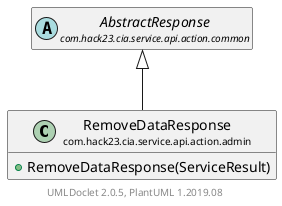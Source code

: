 @startuml
    set namespaceSeparator none
    hide empty fields
    hide empty methods

    class "<size:14>RemoveDataResponse\n<size:10>com.hack23.cia.service.api.action.admin" as com.hack23.cia.service.api.action.admin.RemoveDataResponse [[RemoveDataResponse.html]] {
        +RemoveDataResponse(ServiceResult)
    }

    abstract class "<size:14>AbstractResponse\n<size:10>com.hack23.cia.service.api.action.common" as com.hack23.cia.service.api.action.common.AbstractResponse [[../common/AbstractResponse.html]]

    com.hack23.cia.service.api.action.common.AbstractResponse <|-- com.hack23.cia.service.api.action.admin.RemoveDataResponse

    center footer UMLDoclet 2.0.5, PlantUML 1.2019.08
@enduml
